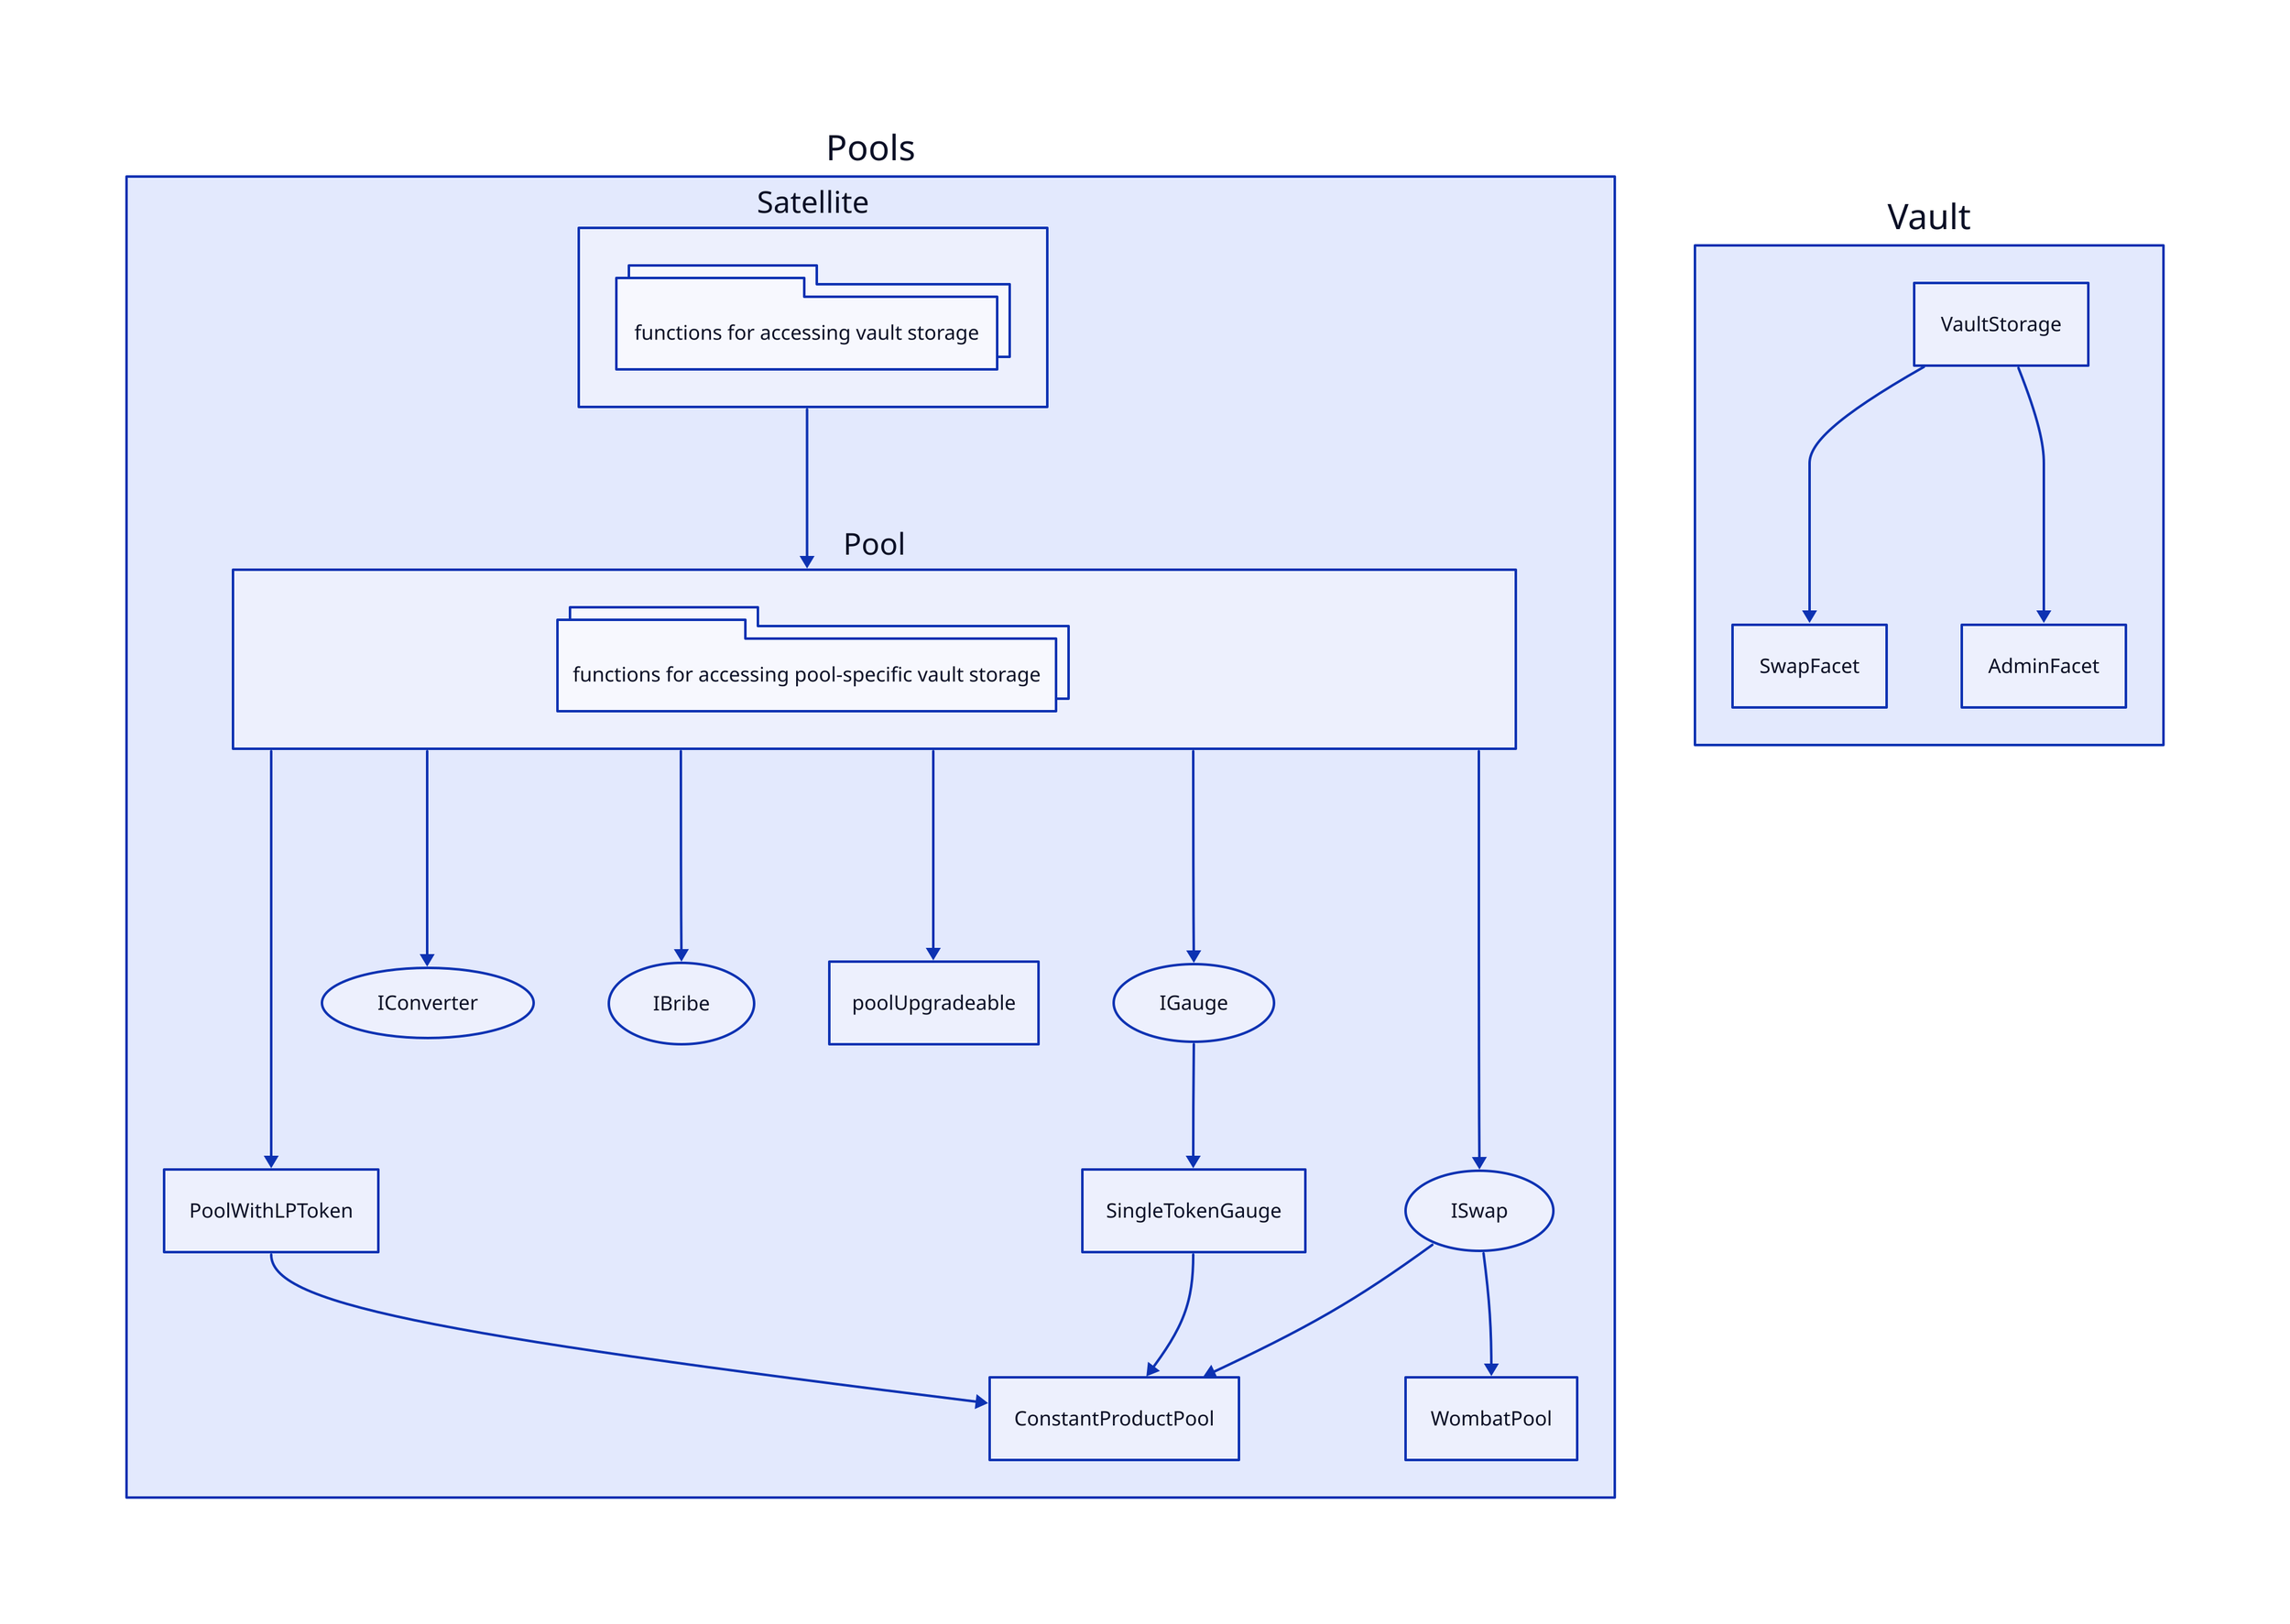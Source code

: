 pools: Pools {
  Satellite: {
    explanation: functions for accessing vault storage {
      shape: package
      style.multiple: true
    }
  }
  Pool: {
    explanation: functions for accessing pool-specific vault storage {
      shape: package
      style.multiple: true
    }
  }
  ISwap.shape: oval
  IGauge.shape: oval
  IConverter.shape: oval
  IBribe.shape: oval
}
pools.Satellite -> pools.Pool
pools.Pool -> pools.poolUpgradeable
pools.Pool -> pools.IGauge
pools.Pool -> pools.ISwap
pools.Pool -> pools.IConverter
pools.Pool -> pools.IBribe

vault: Vault
vault.VaultStorage -> vault.SwapFacet
vault.VaultStorage -> vault.AdminFacet

pools.ISwap -> pools.ConstantProductPool
pools.ISwap -> pools.WombatPool
pools.IGauge -> pools.SingleTokenGauge
pools.SingleTokenGauge -> pools.ConstantProductPool
pools.PoolWithLPToken -> pools.ConstantProductPool
pools.Pool -> pools.PoolWithLPToken
